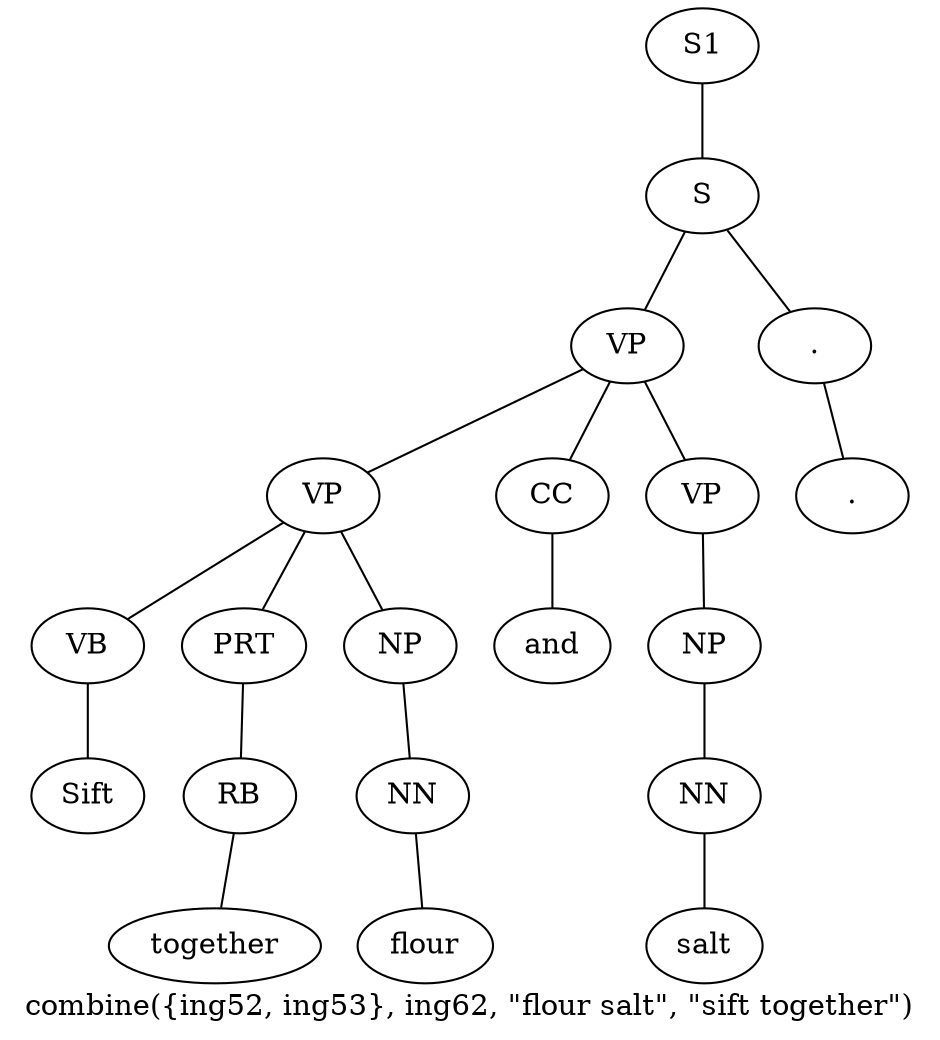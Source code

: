 graph SyntaxGraph {
	label = "combine({ing52, ing53}, ing62, \"flour salt\", \"sift together\")";
	Node0 [label="S1"];
	Node1 [label="S"];
	Node2 [label="VP"];
	Node3 [label="VP"];
	Node4 [label="VB"];
	Node5 [label="Sift"];
	Node6 [label="PRT"];
	Node7 [label="RB"];
	Node8 [label="together"];
	Node9 [label="NP"];
	Node10 [label="NN"];
	Node11 [label="flour"];
	Node12 [label="CC"];
	Node13 [label="and"];
	Node14 [label="VP"];
	Node15 [label="NP"];
	Node16 [label="NN"];
	Node17 [label="salt"];
	Node18 [label="."];
	Node19 [label="."];

	Node0 -- Node1;
	Node1 -- Node2;
	Node1 -- Node18;
	Node2 -- Node3;
	Node2 -- Node12;
	Node2 -- Node14;
	Node3 -- Node4;
	Node3 -- Node6;
	Node3 -- Node9;
	Node4 -- Node5;
	Node6 -- Node7;
	Node7 -- Node8;
	Node9 -- Node10;
	Node10 -- Node11;
	Node12 -- Node13;
	Node14 -- Node15;
	Node15 -- Node16;
	Node16 -- Node17;
	Node18 -- Node19;
}
